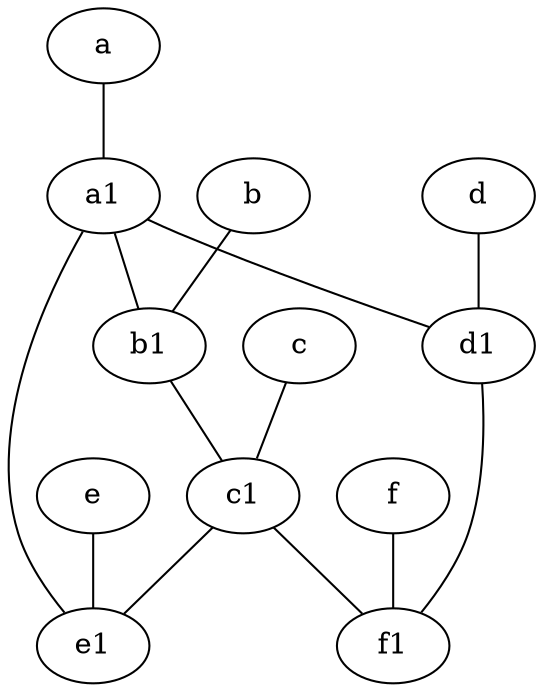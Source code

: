 graph {
	node [labelfontsize=50]
	c1 [labelfontsize=50 pos="4.5,3!"]
	d1 [labelfontsize=50 pos="3,5!"]
	a1 [labelfontsize=50 pos="8,3!"]
	e [labelfontsize=50 pos="7,9!"]
	b [labelfontsize=50 pos="10,4!"]
	e1 [labelfontsize=50 pos="7,7!"]
	c [labelfontsize=50 pos="4.5,2!"]
	f [labelfontsize=50 pos="3,9!"]
	f1 [labelfontsize=50 pos="3,8!"]
	b1 [labelfontsize=50 pos="9,4!"]
	a [labelfontsize=50 pos="8,2!"]
	d [labelfontsize=50 pos="2,5!"]
	e -- e1
	a1 -- e1
	d1 -- f1
	c -- c1
	d -- d1
	a -- a1
	a1 -- b1
	f -- f1
	c1 -- f1
	c1 -- e1
	b -- b1
	b1 -- c1
	a1 -- d1
}
